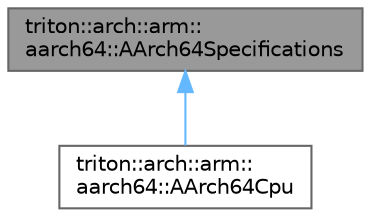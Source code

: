 digraph "triton::arch::arm::aarch64::AArch64Specifications"
{
 // LATEX_PDF_SIZE
  bgcolor="transparent";
  edge [fontname=Helvetica,fontsize=10,labelfontname=Helvetica,labelfontsize=10];
  node [fontname=Helvetica,fontsize=10,shape=box,height=0.2,width=0.4];
  Node1 [label="triton::arch::arm::\laarch64::AArch64Specifications",height=0.2,width=0.4,color="gray40", fillcolor="grey60", style="filled", fontcolor="black",tooltip="The AArch64Specifications class defines specifications about the AArch64 CPU."];
  Node1 -> Node2 [dir="back",color="steelblue1",style="solid"];
  Node2 [label="triton::arch::arm::\laarch64::AArch64Cpu",height=0.2,width=0.4,color="gray40", fillcolor="white", style="filled",URL="$classtriton_1_1arch_1_1arm_1_1aarch64_1_1AArch64Cpu.html",tooltip="This class is used to describe the ARM (64-bits) spec."];
}
